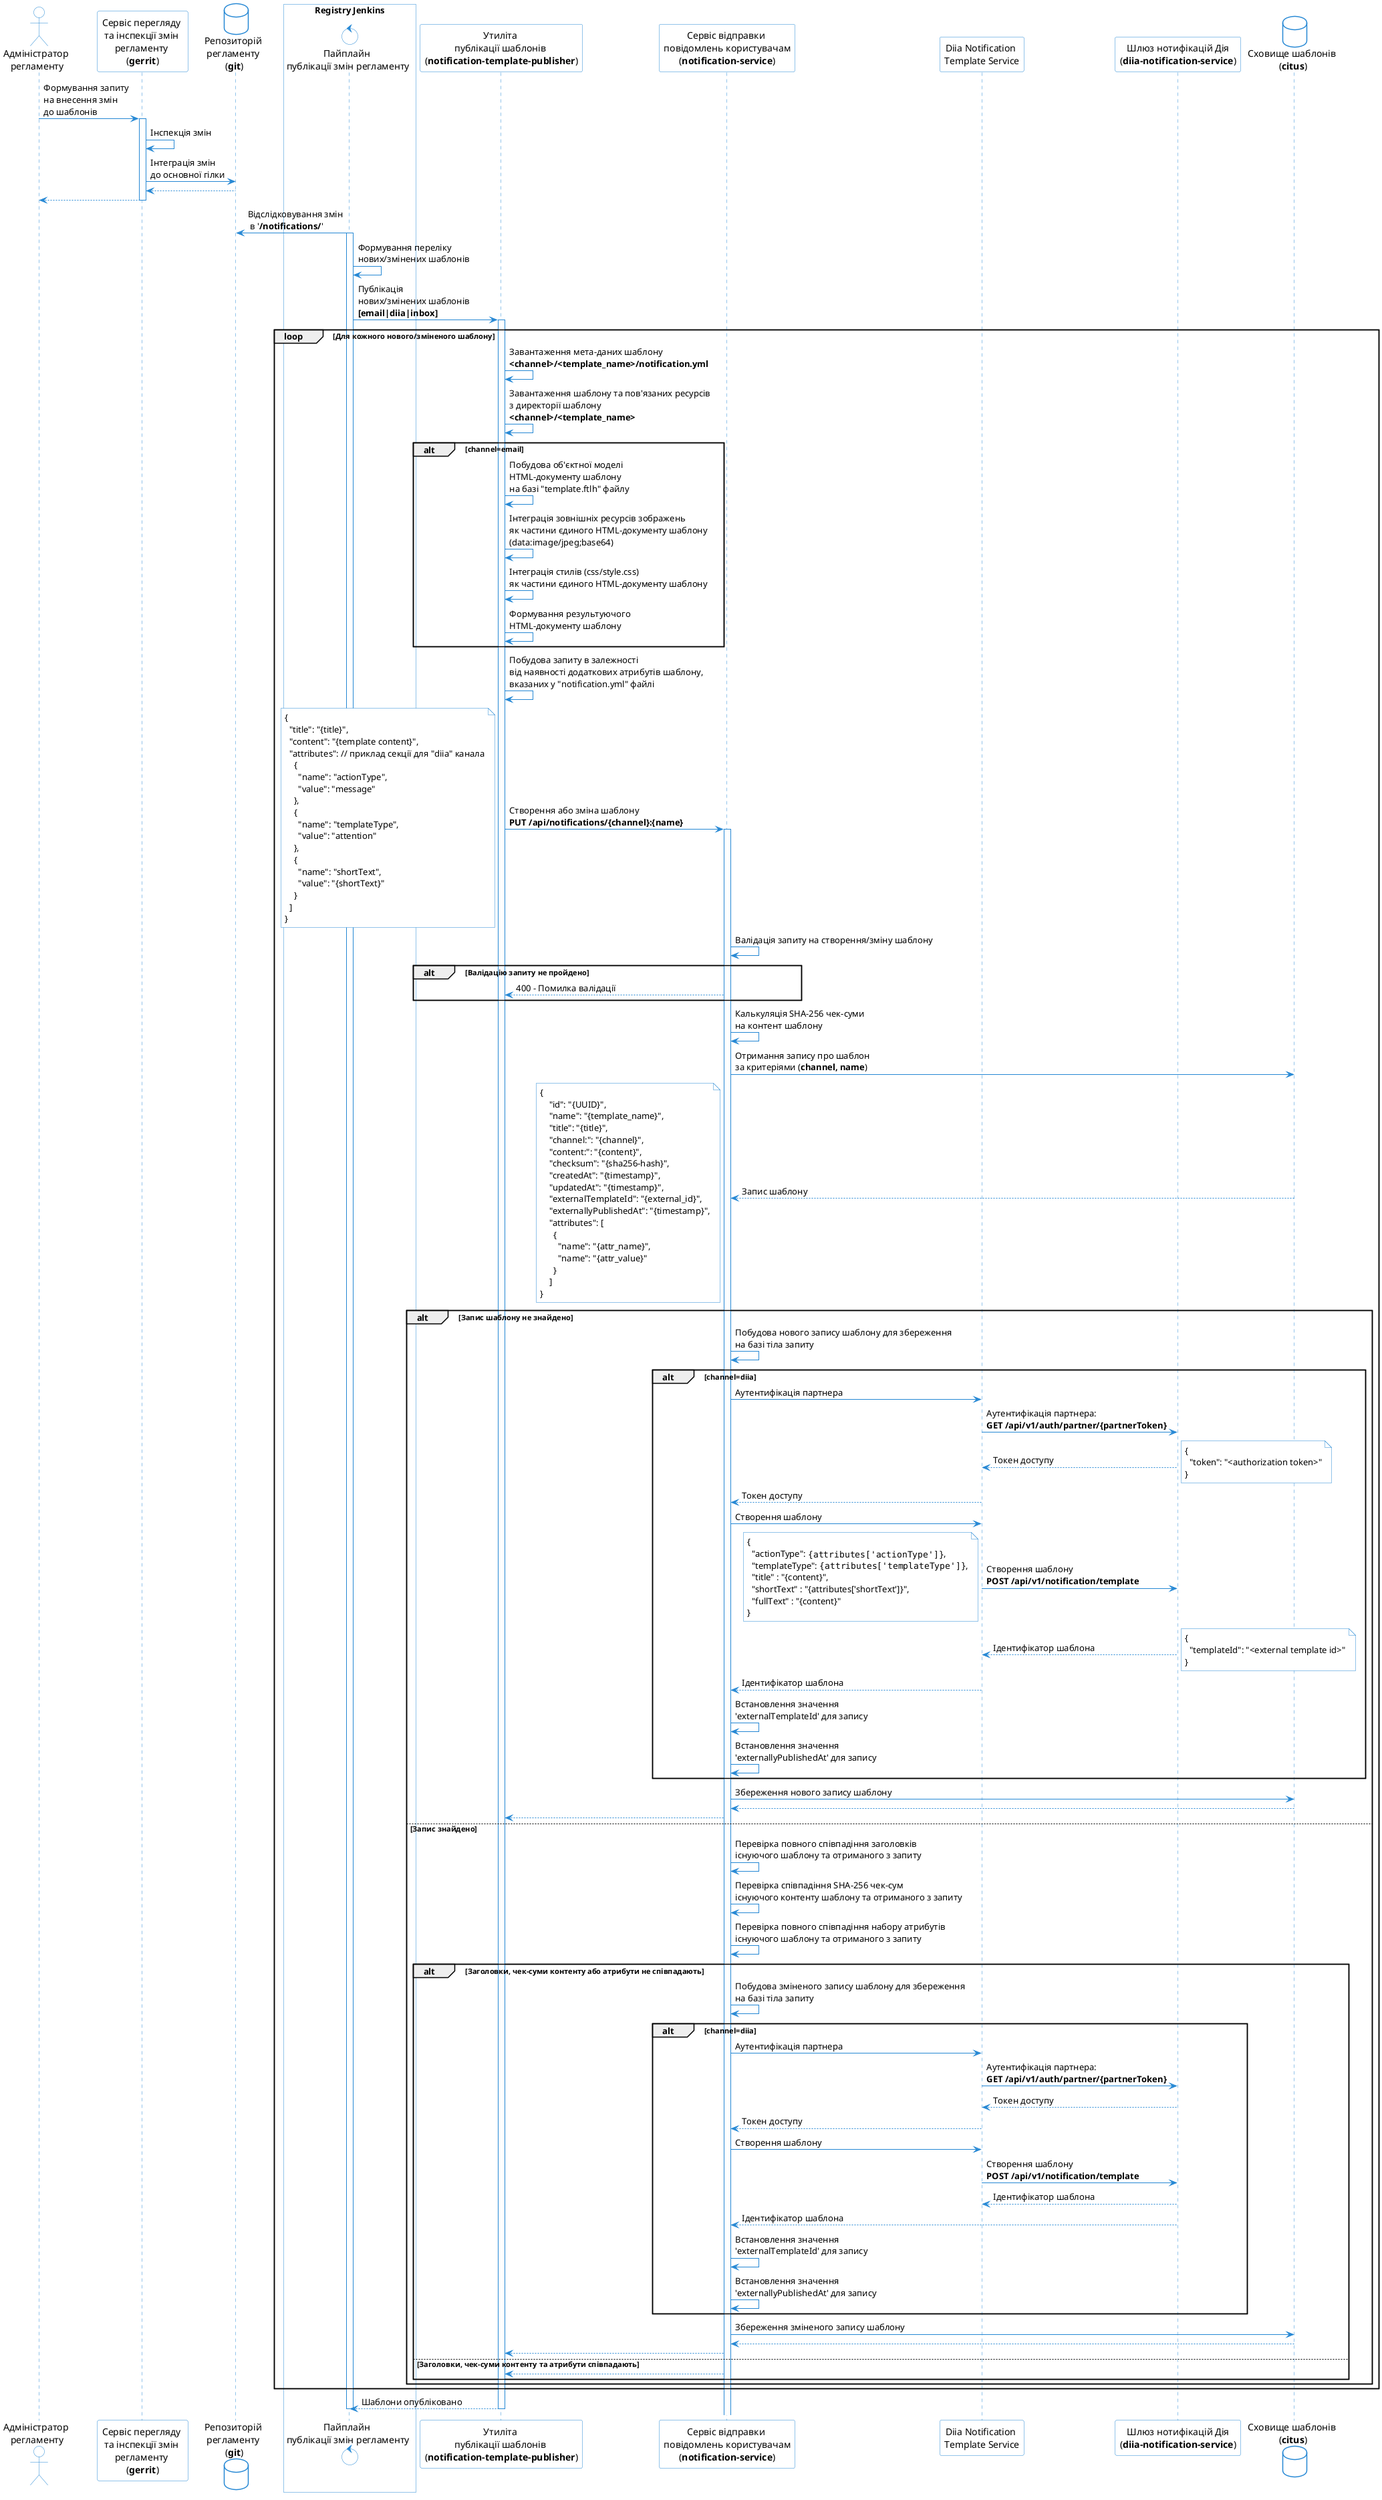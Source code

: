@startuml
skinparam shadowing false
skinparam DatabaseBackgroundColor white
skinparam DatabaseBorderColor #2688d4
skinparam QueueBackgroundColor white
skinparam QueueBorderColor #2688d4
skinparam NoteBackgroundColor white
skinparam NoteBorderColor #2688d4
skinparam ActorBackgroundColor white
skinparam ControlBackgroundColor white
skinparam ControlBorderColor #2688d4
skinparam sequence {
    ArrowColor #2688d4
    ActorBorderColor #2688d4
    LifeLineBorderColor #2688d4
    ParticipantBorderColor #2688d4
    ParticipantBackgroundColor white
    BoxBorderColor #2688d4
    BoxBackgroundColor white
}

actor "Адміністратор \nрегламенту" as registry_admin
participant "Сервіс перегляду \nта інспекції змін \nрегламенту \n(**gerrit**)" as gerrit
database "Репозиторій \nрегламенту \n(**git**)" as regulation_repository
box Registry Jenkins
control "Пайплайн \nпублікації змін регламенту" as publication_pipeline
end box
participant "Утиліта \nпублікації шаблонів \n(**notification-template-publisher**)" as template_publisher
participant "Сервіс відправки \nповідомлень користувачам\n(**notification-service**)" as notification_service
participant "Diia Notification \nTemplate Service" as diia_template_service
participant "Шлюз нотифікацій Дія\n(**diia-notification-service**)" as diia_notification_service
database "Сховище шаблонів \n(**citus**)" as template_database

registry_admin -> gerrit: Формування запиту \nна внесення змін \nдо шаблонів
activate gerrit
  gerrit -> gerrit: Інспекція змін
  gerrit -> regulation_repository: Інтеграція змін \nдо основної гілки
  regulation_repository --> gerrit
  gerrit --> registry_admin
deactivate gerrit

publication_pipeline -> regulation_repository: Відслідковування змін \n в '**/notifications/**'
activate publication_pipeline
  publication_pipeline -> publication_pipeline: Формування переліку \nнових/змінених шаблонів
  publication_pipeline -> template_publisher: Публікація \nнових/змінених шаблонів \n**[email|diia|inbox]**
  activate template_publisher
    loop Для кожного нового/зміненого шаблону
      template_publisher -> template_publisher: Завантаження мета-даних шаблону \n**<channel>/<template_name>/notification.yml**
      template_publisher -> template_publisher: Завантаження шаблону та пов'язаних ресурсів \nз директорії шаблону \n**<channel>/<template_name>**
      alt channel=email
        template_publisher -> template_publisher: Побудова об'єктної моделі \nHTML-документу шаблону \nна базі "template.ftlh" файлу
        template_publisher -> template_publisher: Інтеграція зовнішніх ресурсів зображень \nяк частини єдиного HTML-документу шаблону \n(data:image/jpeg;base64)
        template_publisher -> template_publisher: Інтеграція стилів (css/style.css) \nяк частини єдиного HTML-документу шаблону
        template_publisher -> template_publisher: Формування результуючого \nHTML-документу шаблону
      end
      template_publisher -> template_publisher: Побудова запиту в залежності \nвід наявності додаткових атрибутів шаблону,\nвказаних у "notification.yml" файлі

      template_publisher -> notification_service: Створення або зміна шаблону \n**PUT /api/notifications/{channel}:{name}**
      note left
        {
          "title": "{title}",
          "content": "{template content}",
          "attributes": // приклад секції для "diia" канала
            {
              "name": "actionType",
              "value": "message"
            },
            {
              "name": "templateType",
              "value": "attention"
            },
            {
              "name": "shortText",
              "value": "{shortText}"
            }
          ]
        }
      end note
      activate notification_service
        notification_service -> notification_service: Валідація запиту на створення/зміну шаблону

        alt Валідацію запиту не пройдено
          notification_service --> template_publisher: 400 - Помилка валідації
        end

        notification_service -> notification_service: Калькуляція SHA-256 чек-суми \nна контент шаблону
        notification_service -> template_database: Отримання запису про шаблон \nза критеріями (**channel, name**)
        template_database --> notification_service: Запис шаблону
        note left
          {
              "id": "{UUID}",
              "name": "{template_name}",
              "title": "{title}",
              "channel:": "{channel}",
              "content:": "{content}",
              "checksum": "{sha256-hash}",
              "createdAt": "{timestamp}",
              "updatedAt": "{timestamp}",
              "externalTemplateId": "{external_id}",
              "externallyPublishedAt": "{timestamp}",
              "attributes": [
                {
                  "name": "{attr_name}",
                  "name": "{attr_value}"
                }
              ]
          }
        end note
        alt Запис шаблону не знайдено
          notification_service -> notification_service: Побудова нового запису шаблону для збереження \nна базі тіла запиту

          alt channel=diia
            notification_service -> diia_template_service: Аутентифікація партнера
            diia_template_service -> diia_notification_service: Аутентифікація партнера: \n**GET /api/v1/auth/partner/{partnerToken}**
            diia_notification_service --> diia_template_service: Токен доступу
            note right
              {
                "token": "<authorization token>"
              }
            end note
            diia_template_service --> notification_service: Токен доступу
            notification_service -> diia_template_service: Створення шаблону
            diia_template_service -> diia_notification_service: Створення шаблону \n**POST /api/v1/notification/template**
            note left
              {
                "actionType": ""{attributes['actionType']}"",
                "templateType": ""{attributes['templateType']}"",
                "title" : "{content}",
                "shortText" : "{attributes['shortText']}",
                "fullText" : "{content}"
              }
            end note
            diia_notification_service --> diia_template_service: Ідентифікатор шаблона
            note right
              {
                "templateId": "<external template id>"
              }
            end note
            diia_template_service --> notification_service: Ідентифікатор шаблона
            notification_service -> notification_service: Встановлення значення \n'externalTemplateId' для запису
            notification_service -> notification_service: Встановлення значення \n'externallyPublishedAt' для запису
          end
          notification_service -> template_database: Збереження нового запису шаблону
          template_database --> notification_service
          notification_service --> template_publisher
        else Запис знайдено
          notification_service -> notification_service: Перевірка повного співпадіння заголовків \nіснуючого шаблону та отриманого з запиту
          notification_service -> notification_service: Перевірка співпадіння SHA-256 чек-сум \nіснуючого контенту шаблону та отриманого з запиту
          notification_service -> notification_service: Перевірка повного співпадіння набору атрибутів \nіснуючого шаблону та отриманого з запиту
          alt Заголовки, чек-суми контенту або атрибути не співпадають
            notification_service -> notification_service: Побудова зміненого запису шаблону для збереження \nна базі тіла запиту
            alt channel=diia
              notification_service -> diia_template_service: Аутентифікація партнера
              diia_template_service -> diia_notification_service: Аутентифікація партнера: \n**GET /api/v1/auth/partner/{partnerToken}**
              diia_notification_service --> diia_template_service: Токен доступу
              diia_template_service --> notification_service: Токен доступу
              notification_service -> diia_template_service: Створення шаблону
              diia_template_service -> diia_notification_service: Створення шаблону \n**POST /api/v1/notification/template**
              diia_notification_service --> diia_template_service: Ідентифікатор шаблона
              diia_notification_service --> notification_service: Ідентифікатор шаблона
              notification_service -> notification_service: Встановлення значення \n'externalTemplateId' для запису
              notification_service -> notification_service: Встановлення значення \n'externallyPublishedAt' для запису
            end
            notification_service -> template_database: Збереження зміненого запису шаблону
            template_database --> notification_service
            notification_service --> template_publisher
          else Заголовки, чек-суми контенту та атрибути співпадають
            notification_service --> template_publisher
          end
        end
      end
    template_publisher --> publication_pipeline: Шаблони опубліковано
  deactivate template_publisher
deactivate publication_pipeline
@enduml